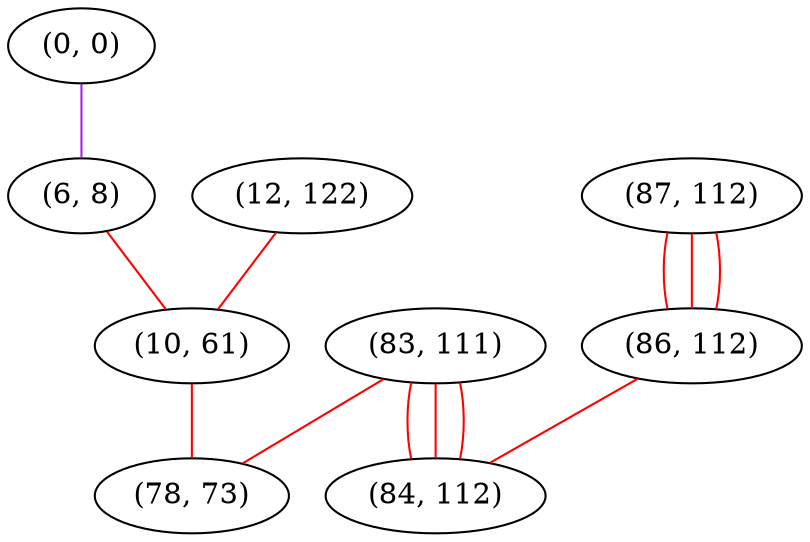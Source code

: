 graph "" {
"(0, 0)";
"(87, 112)";
"(6, 8)";
"(12, 122)";
"(86, 112)";
"(83, 111)";
"(10, 61)";
"(78, 73)";
"(84, 112)";
"(0, 0)" -- "(6, 8)"  [color=purple, key=0, weight=4];
"(87, 112)" -- "(86, 112)"  [color=red, key=0, weight=1];
"(87, 112)" -- "(86, 112)"  [color=red, key=1, weight=1];
"(87, 112)" -- "(86, 112)"  [color=red, key=2, weight=1];
"(6, 8)" -- "(10, 61)"  [color=red, key=0, weight=1];
"(12, 122)" -- "(10, 61)"  [color=red, key=0, weight=1];
"(86, 112)" -- "(84, 112)"  [color=red, key=0, weight=1];
"(83, 111)" -- "(78, 73)"  [color=red, key=0, weight=1];
"(83, 111)" -- "(84, 112)"  [color=red, key=0, weight=1];
"(83, 111)" -- "(84, 112)"  [color=red, key=1, weight=1];
"(83, 111)" -- "(84, 112)"  [color=red, key=2, weight=1];
"(10, 61)" -- "(78, 73)"  [color=red, key=0, weight=1];
}
